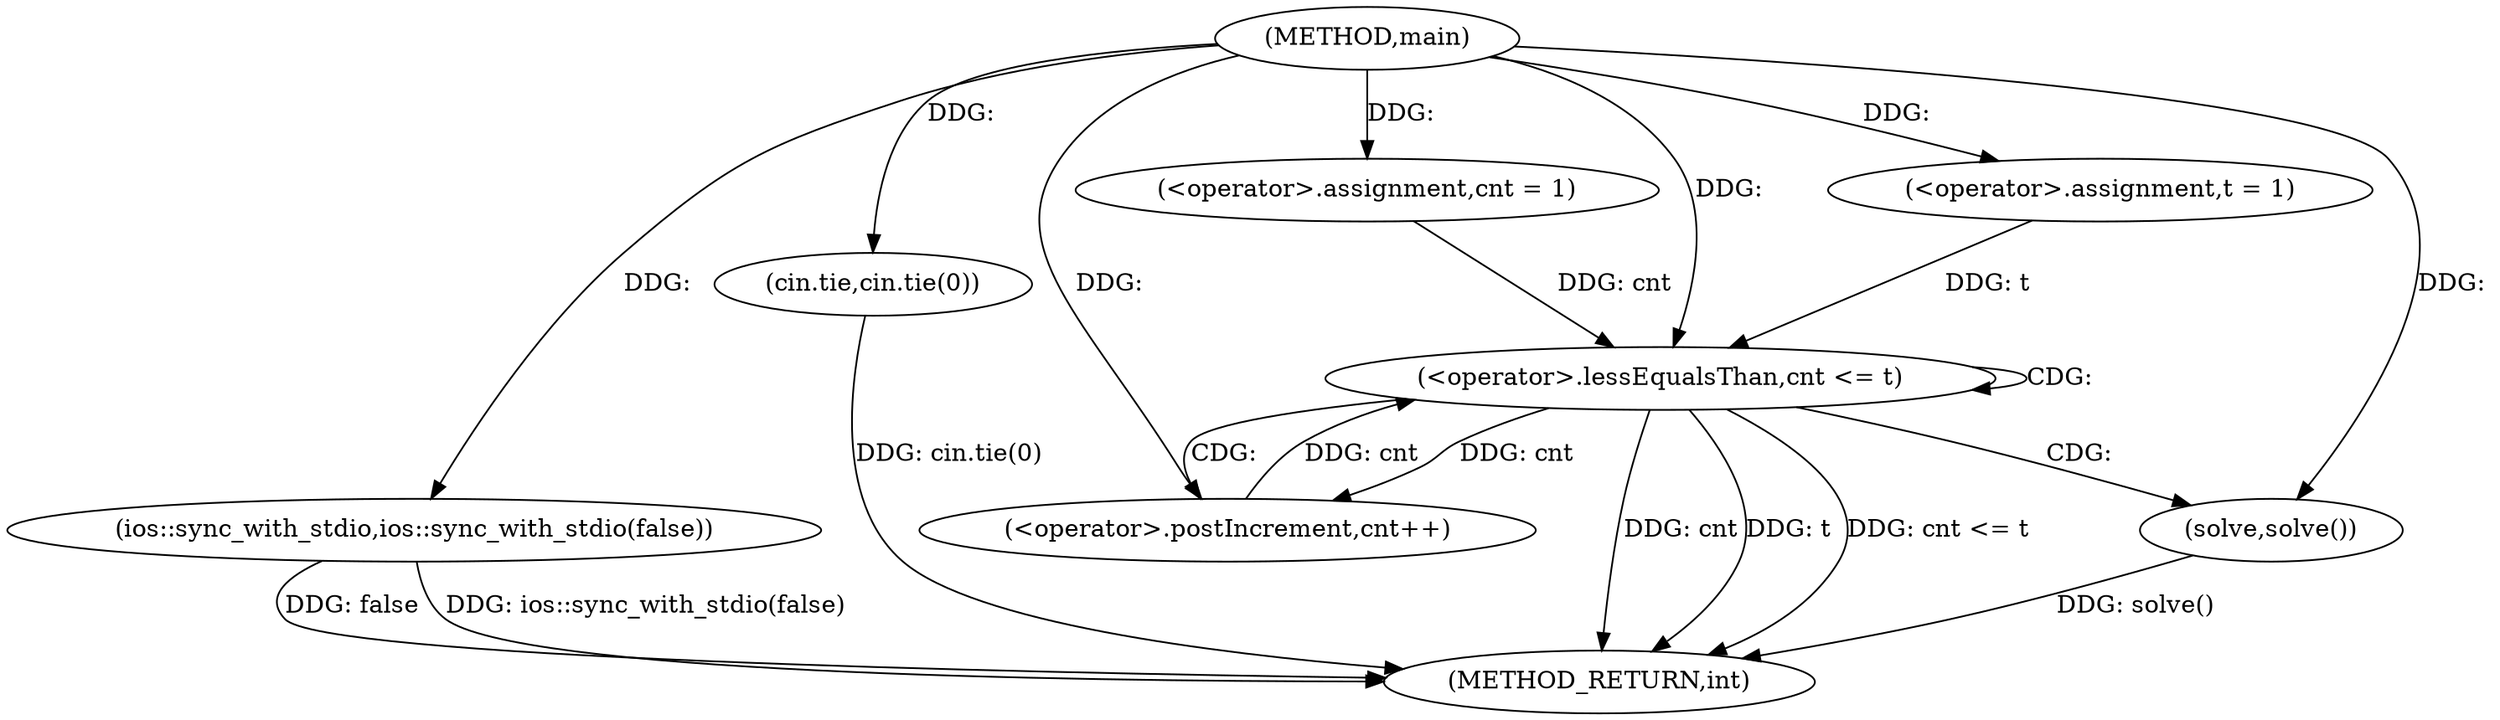 digraph "main" {  
"1000242" [label = "(METHOD,main)" ]
"1000264" [label = "(METHOD_RETURN,int)" ]
"1000244" [label = "(ios::sync_with_stdio,ios::sync_with_stdio(false))" ]
"1000246" [label = "(cin.tie,cin.tie(0))" ]
"1000249" [label = "(<operator>.assignment,t = 1)" ]
"1000253" [label = "(<operator>.assignment,cnt = 1)" ]
"1000257" [label = "(<operator>.lessEqualsThan,cnt <= t)" ]
"1000261" [label = "(solve,solve())" ]
"1000262" [label = "(<operator>.postIncrement,cnt++)" ]
  "1000244" -> "1000264"  [ label = "DDG: ios::sync_with_stdio(false)"] 
  "1000246" -> "1000264"  [ label = "DDG: cin.tie(0)"] 
  "1000257" -> "1000264"  [ label = "DDG: cnt"] 
  "1000257" -> "1000264"  [ label = "DDG: t"] 
  "1000257" -> "1000264"  [ label = "DDG: cnt <= t"] 
  "1000261" -> "1000264"  [ label = "DDG: solve()"] 
  "1000244" -> "1000264"  [ label = "DDG: false"] 
  "1000242" -> "1000249"  [ label = "DDG: "] 
  "1000242" -> "1000253"  [ label = "DDG: "] 
  "1000242" -> "1000244"  [ label = "DDG: "] 
  "1000242" -> "1000246"  [ label = "DDG: "] 
  "1000253" -> "1000257"  [ label = "DDG: cnt"] 
  "1000262" -> "1000257"  [ label = "DDG: cnt"] 
  "1000242" -> "1000257"  [ label = "DDG: "] 
  "1000249" -> "1000257"  [ label = "DDG: t"] 
  "1000242" -> "1000261"  [ label = "DDG: "] 
  "1000257" -> "1000262"  [ label = "DDG: cnt"] 
  "1000242" -> "1000262"  [ label = "DDG: "] 
  "1000257" -> "1000261"  [ label = "CDG: "] 
  "1000257" -> "1000262"  [ label = "CDG: "] 
  "1000257" -> "1000257"  [ label = "CDG: "] 
}
